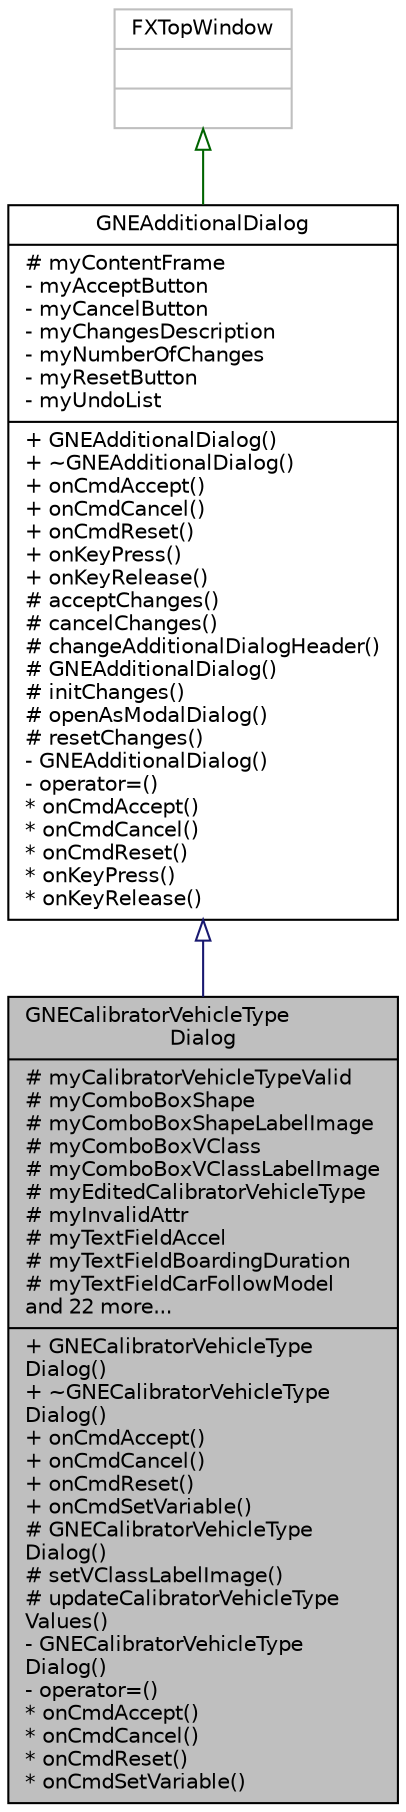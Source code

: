 digraph "GNECalibratorVehicleTypeDialog"
{
  edge [fontname="Helvetica",fontsize="10",labelfontname="Helvetica",labelfontsize="10"];
  node [fontname="Helvetica",fontsize="10",shape=record];
  Node0 [label="{GNECalibratorVehicleType\lDialog\n|# myCalibratorVehicleTypeValid\l# myComboBoxShape\l# myComboBoxShapeLabelImage\l# myComboBoxVClass\l# myComboBoxVClassLabelImage\l# myEditedCalibratorVehicleType\l# myInvalidAttr\l# myTextFieldAccel\l# myTextFieldBoardingDuration\l# myTextFieldCarFollowModel\land 22 more...\l|+ GNECalibratorVehicleType\lDialog()\l+ ~GNECalibratorVehicleType\lDialog()\l+ onCmdAccept()\l+ onCmdCancel()\l+ onCmdReset()\l+ onCmdSetVariable()\l# GNECalibratorVehicleType\lDialog()\l# setVClassLabelImage()\l# updateCalibratorVehicleType\lValues()\l- GNECalibratorVehicleType\lDialog()\l- operator=()\l* onCmdAccept()\l* onCmdCancel()\l* onCmdReset()\l* onCmdSetVariable()\l}",height=0.2,width=0.4,color="black", fillcolor="grey75", style="filled", fontcolor="black"];
  Node1 -> Node0 [dir="back",color="midnightblue",fontsize="10",style="solid",arrowtail="onormal",fontname="Helvetica"];
  Node1 [label="{GNEAdditionalDialog\n|# myContentFrame\l- myAcceptButton\l- myCancelButton\l- myChangesDescription\l- myNumberOfChanges\l- myResetButton\l- myUndoList\l|+ GNEAdditionalDialog()\l+ ~GNEAdditionalDialog()\l+ onCmdAccept()\l+ onCmdCancel()\l+ onCmdReset()\l+ onKeyPress()\l+ onKeyRelease()\l# acceptChanges()\l# cancelChanges()\l# changeAdditionalDialogHeader()\l# GNEAdditionalDialog()\l# initChanges()\l# openAsModalDialog()\l# resetChanges()\l- GNEAdditionalDialog()\l- operator=()\l* onCmdAccept()\l* onCmdCancel()\l* onCmdReset()\l* onKeyPress()\l* onKeyRelease()\l}",height=0.2,width=0.4,color="black", fillcolor="white", style="filled",URL="$da/d75/class_g_n_e_additional_dialog.html",tooltip="Dialog to edit sequences, parameters, etc.. of Additionals. "];
  Node2 -> Node1 [dir="back",color="darkgreen",fontsize="10",style="solid",arrowtail="onormal",fontname="Helvetica"];
  Node2 [label="{FXTopWindow\n||}",height=0.2,width=0.4,color="grey75", fillcolor="white", style="filled"];
}
